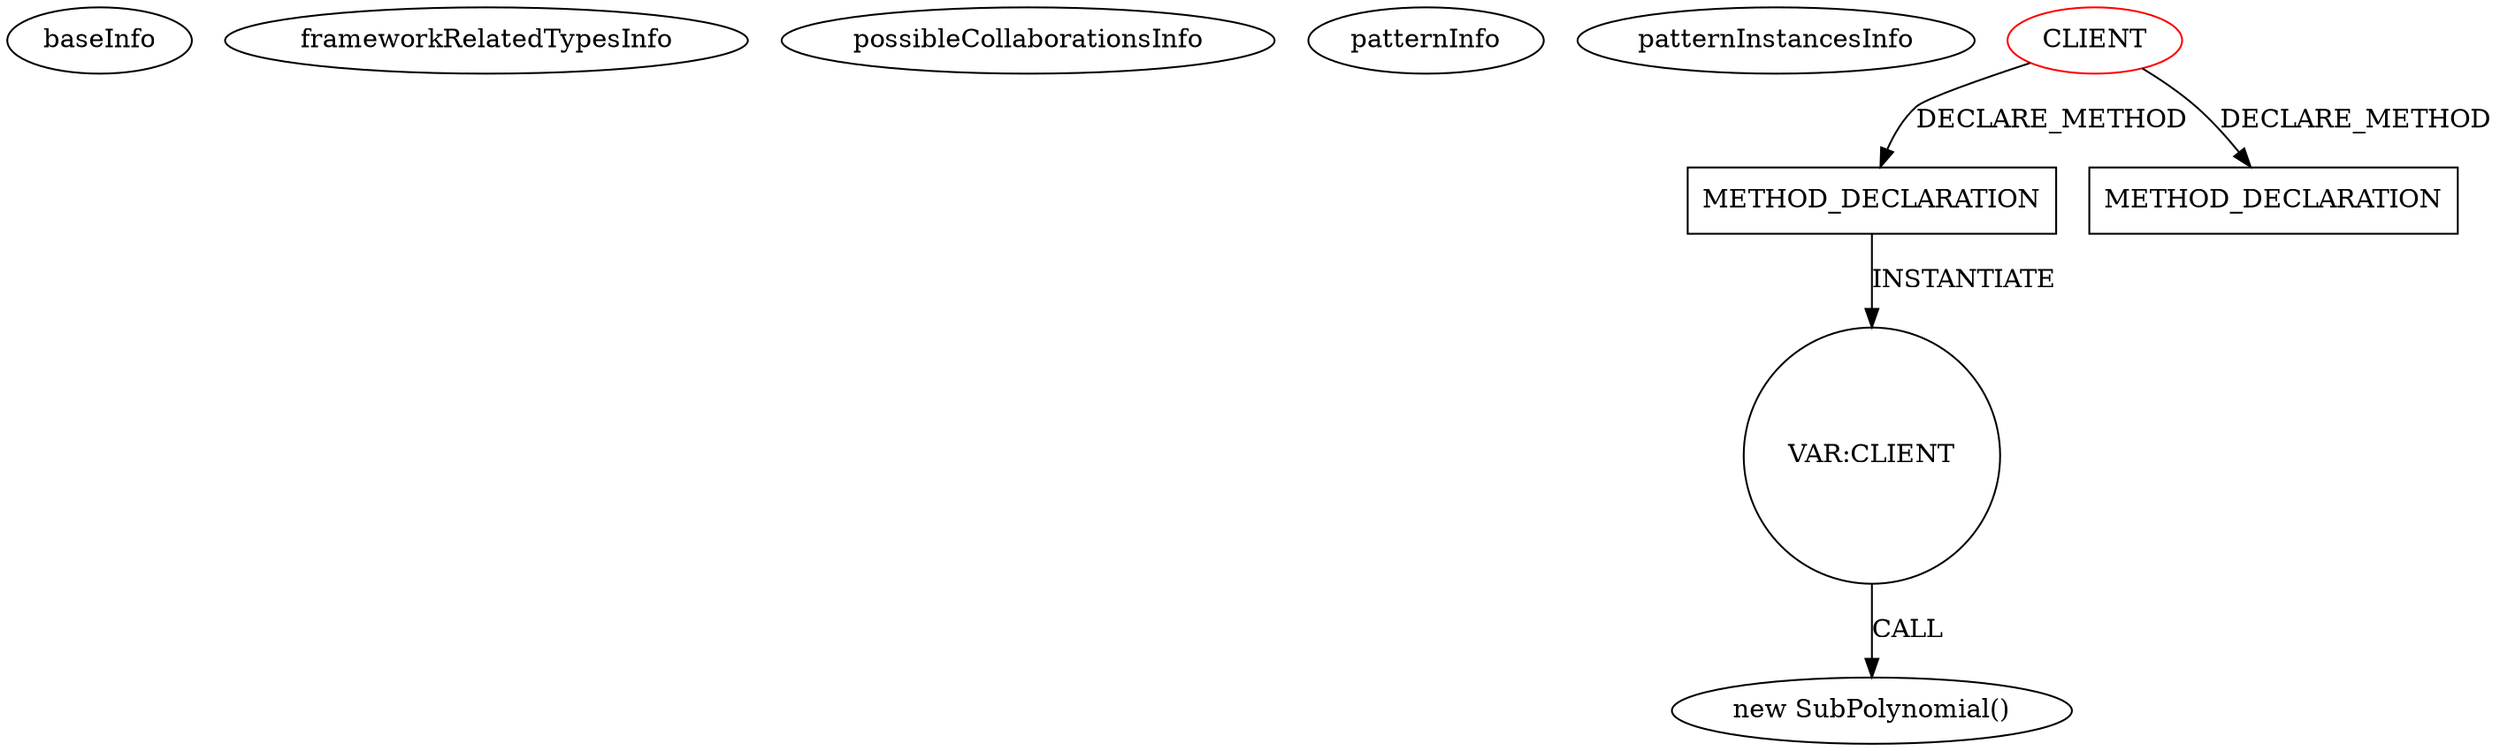 digraph {
baseInfo[graphId=1805,category="pattern",isAnonymous=false,possibleRelation=false]
frameworkRelatedTypesInfo[]
possibleCollaborationsInfo[]
patternInfo[frequency=2.0,patternRootClient=0]
patternInstancesInfo[0="luxferrari-AlgebrApp~/luxferrari-AlgebrApp/AlgebrApp-master/AlgebrApp/src/org/luxferrari/algebrapp/client/AlgebrApp.java~AlgebrApp~3667",1="luxferrari-AlgebrApp~/luxferrari-AlgebrApp/AlgebrApp-master/AlgebrApp/src/org/luxferrari/algebrapp/client/Polynomial.java~Polynomial~3666"]
98[label="new SubPolynomial()",vertexType="CONSTRUCTOR_CALL",isFrameworkType=false]
99[label="VAR:CLIENT",vertexType="VARIABLE_EXPRESION",isFrameworkType=false,shape=circle]
97[label="METHOD_DECLARATION",vertexType="CLIENT_METHOD_DECLARATION",isFrameworkType=false,shape=box]
0[label="CLIENT",vertexType="ROOT_CLIENT_CLASS_DECLARATION",isFrameworkType=false,color=red]
295[label="METHOD_DECLARATION",vertexType="CLIENT_METHOD_DECLARATION",isFrameworkType=false,shape=box]
97->99[label="INSTANTIATE"]
0->295[label="DECLARE_METHOD"]
0->97[label="DECLARE_METHOD"]
99->98[label="CALL"]
}
